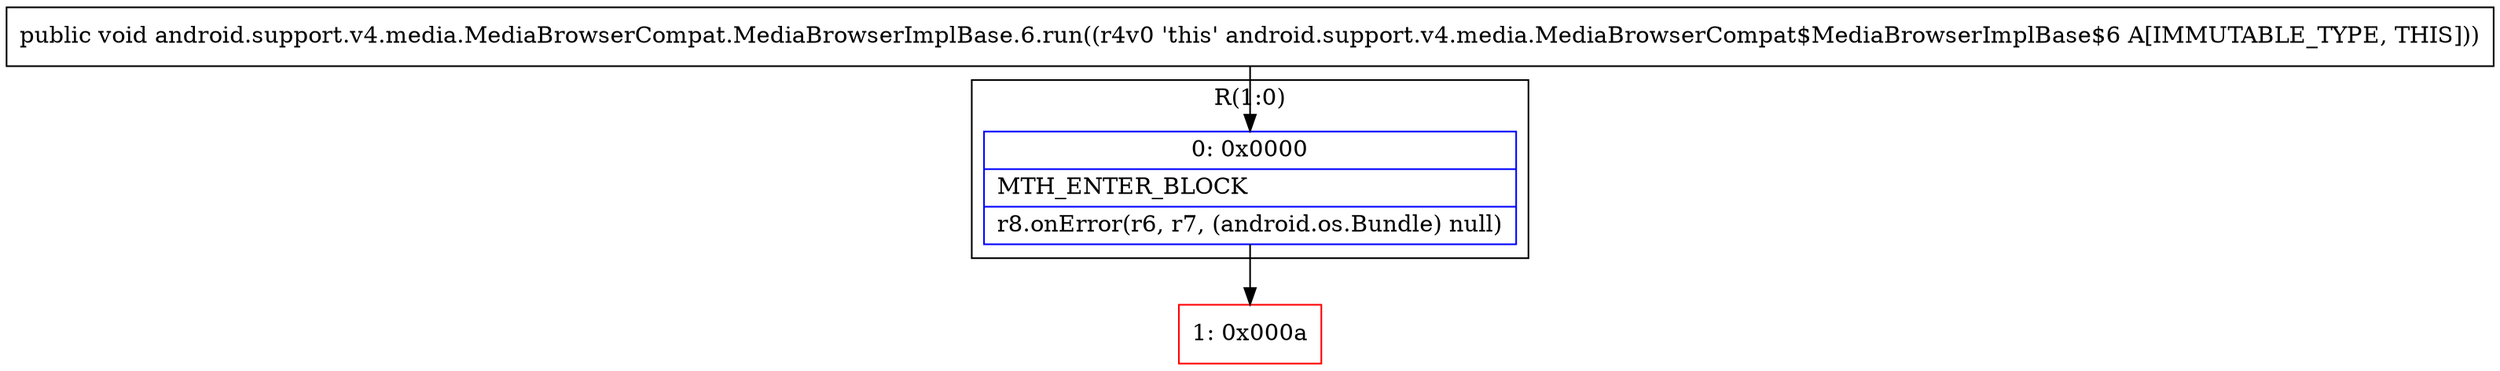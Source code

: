 digraph "CFG forandroid.support.v4.media.MediaBrowserCompat.MediaBrowserImplBase.6.run()V" {
subgraph cluster_Region_1093348771 {
label = "R(1:0)";
node [shape=record,color=blue];
Node_0 [shape=record,label="{0\:\ 0x0000|MTH_ENTER_BLOCK\l|r8.onError(r6, r7, (android.os.Bundle) null)\l}"];
}
Node_1 [shape=record,color=red,label="{1\:\ 0x000a}"];
MethodNode[shape=record,label="{public void android.support.v4.media.MediaBrowserCompat.MediaBrowserImplBase.6.run((r4v0 'this' android.support.v4.media.MediaBrowserCompat$MediaBrowserImplBase$6 A[IMMUTABLE_TYPE, THIS])) }"];
MethodNode -> Node_0;
Node_0 -> Node_1;
}

